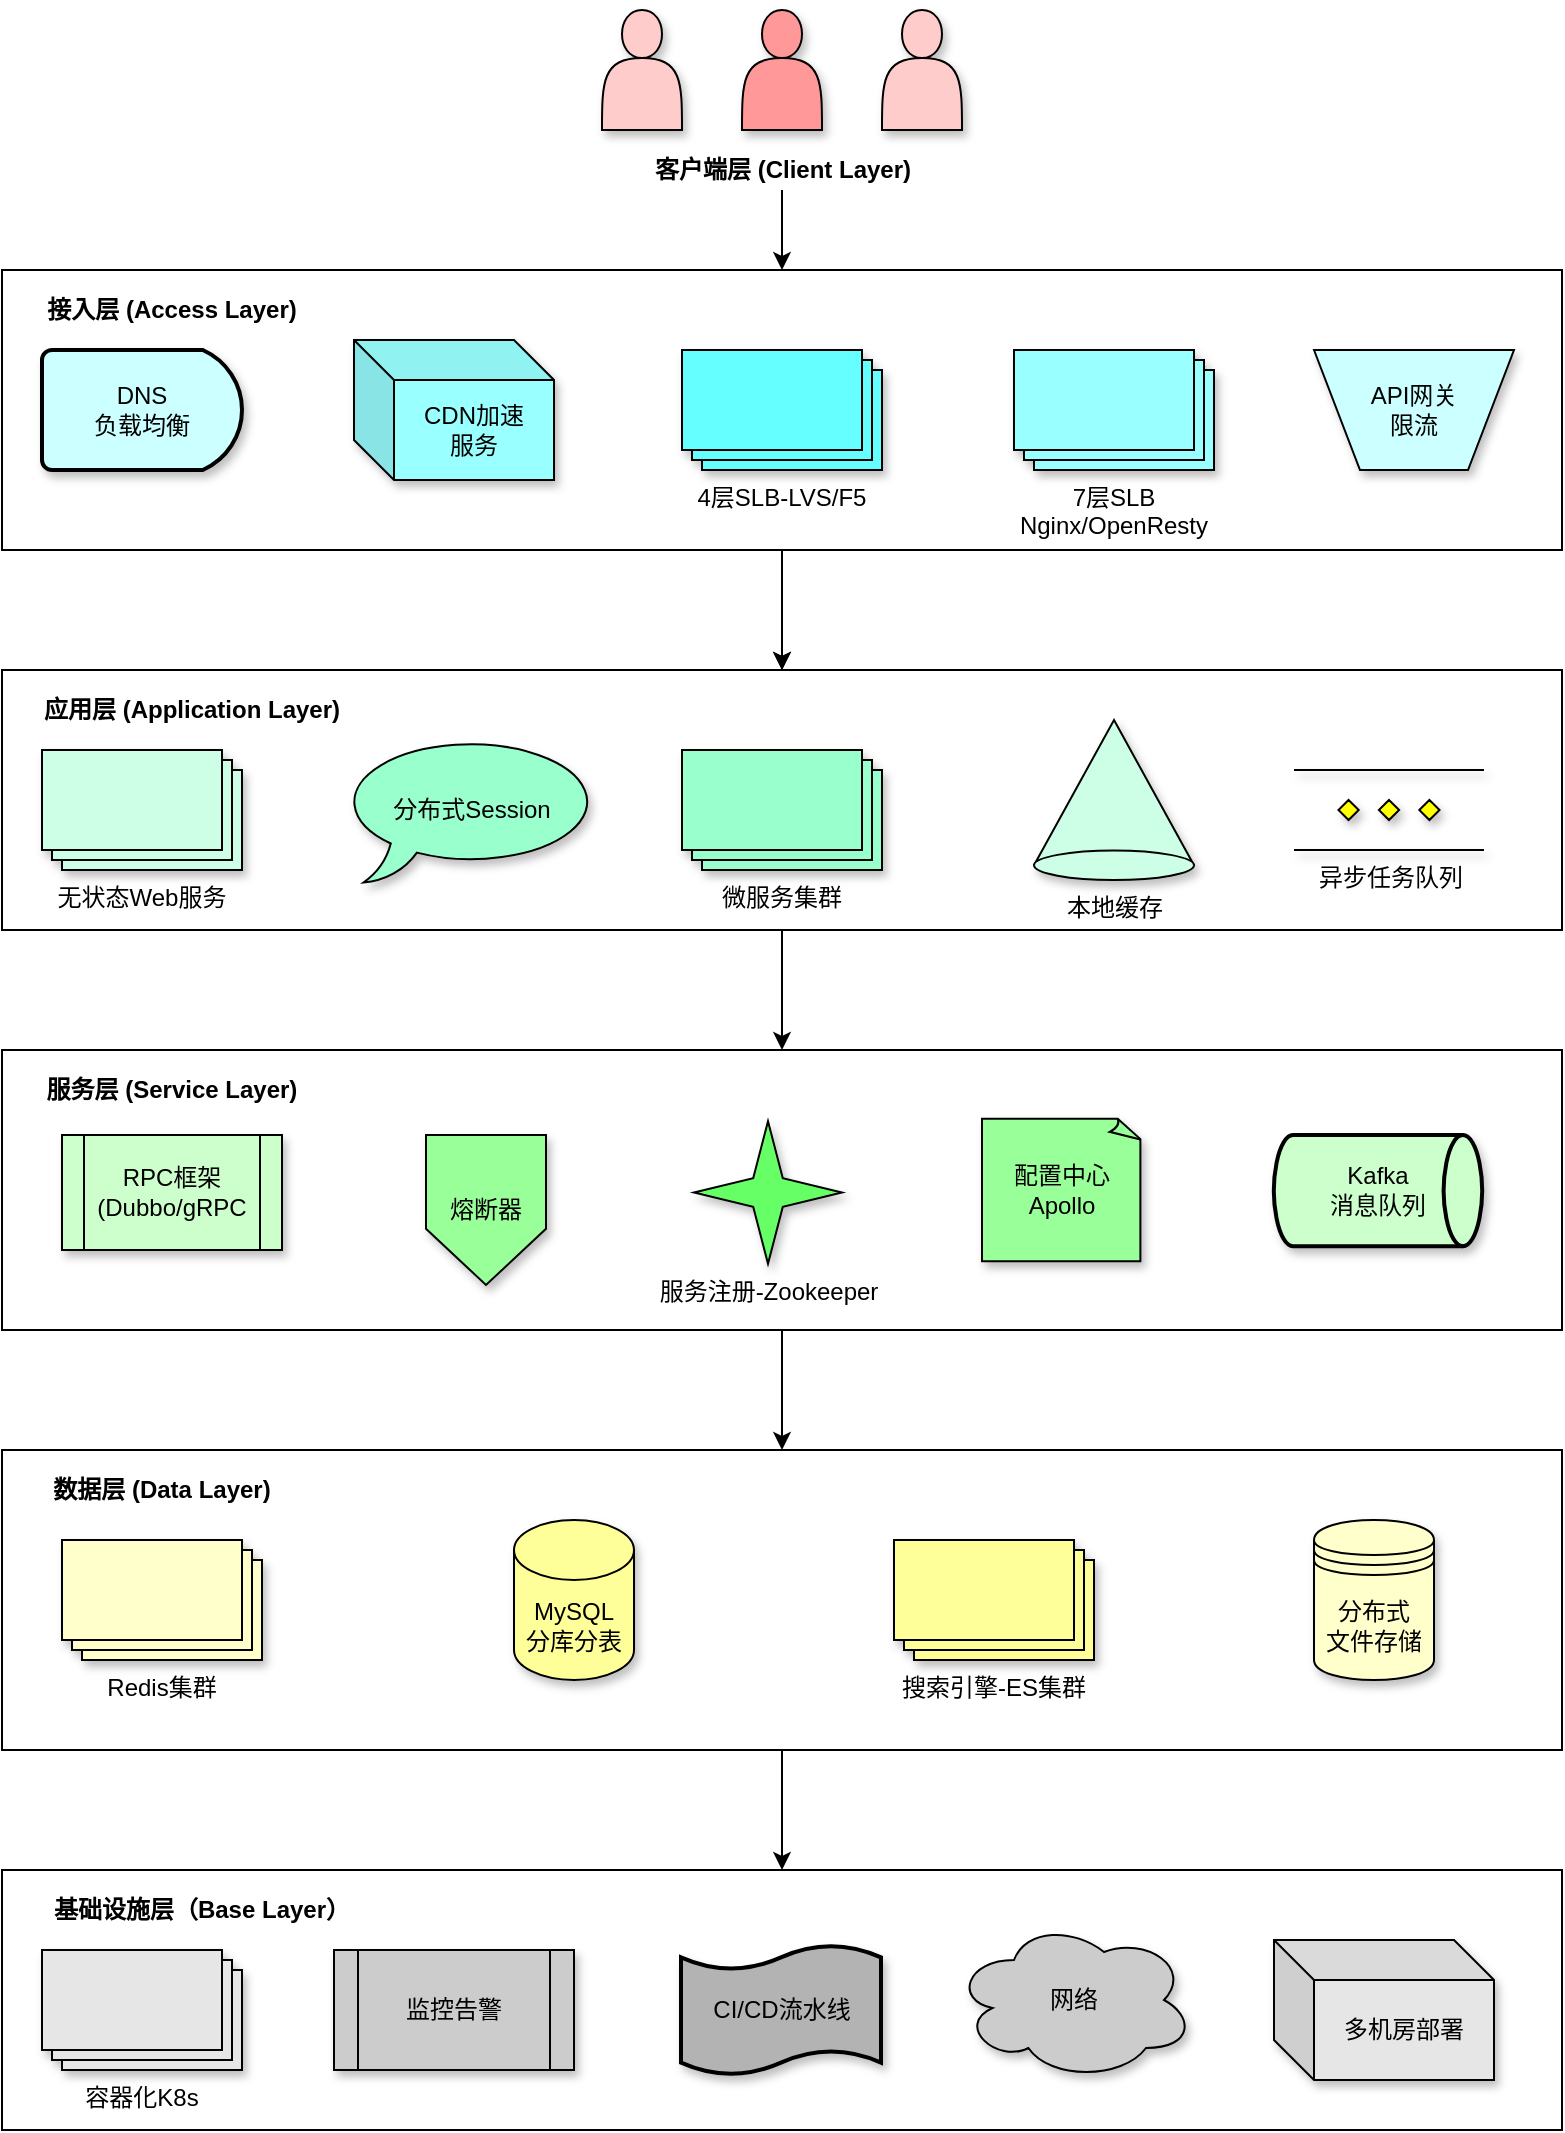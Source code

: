 <mxfile version="28.0.7">
  <diagram name="第 1 页" id="P3gRC8_A3UrOJRgZvE9z">
    <mxGraphModel dx="2712" dy="1319" grid="1" gridSize="10" guides="1" tooltips="1" connect="1" arrows="1" fold="1" page="1" pageScale="1" pageWidth="827" pageHeight="1169" math="0" shadow="0">
      <root>
        <mxCell id="0" />
        <mxCell id="1" parent="0" />
        <mxCell id="5bmjGJW-6Xc3s-OgvxNP-55" value="" style="group" parent="1" vertex="1" connectable="0">
          <mxGeometry x="324" y="50" width="180" height="90" as="geometry" />
        </mxCell>
        <mxCell id="5bmjGJW-6Xc3s-OgvxNP-53" value="&lt;b&gt;客户端层 (Client Layer)&lt;/b&gt;" style="text;strokeColor=none;align=center;fillColor=none;html=1;verticalAlign=middle;whiteSpace=wrap;rounded=0;" parent="5bmjGJW-6Xc3s-OgvxNP-55" vertex="1">
          <mxGeometry x="22.5" y="70" width="135" height="20" as="geometry" />
        </mxCell>
        <mxCell id="5bmjGJW-6Xc3s-OgvxNP-49" value="" style="shape=actor;whiteSpace=wrap;html=1;fillColor=#FFCCCC;shadow=1;" parent="5bmjGJW-6Xc3s-OgvxNP-55" vertex="1">
          <mxGeometry width="40" height="60" as="geometry" />
        </mxCell>
        <mxCell id="5bmjGJW-6Xc3s-OgvxNP-50" value="" style="shape=actor;whiteSpace=wrap;html=1;fillColor=#FF9999;shadow=1;" parent="5bmjGJW-6Xc3s-OgvxNP-55" vertex="1">
          <mxGeometry x="70" width="40" height="60" as="geometry" />
        </mxCell>
        <mxCell id="5bmjGJW-6Xc3s-OgvxNP-51" value="" style="shape=actor;whiteSpace=wrap;html=1;fillColor=#FFCCCC;shadow=1;" parent="5bmjGJW-6Xc3s-OgvxNP-55" vertex="1">
          <mxGeometry x="140" width="40" height="60" as="geometry" />
        </mxCell>
        <mxCell id="5bmjGJW-6Xc3s-OgvxNP-76" value="" style="group" parent="1" vertex="1" connectable="0">
          <mxGeometry x="24" y="570" width="780" height="140" as="geometry" />
        </mxCell>
        <mxCell id="5bmjGJW-6Xc3s-OgvxNP-70" value="" style="rounded=0;whiteSpace=wrap;html=1;" parent="5bmjGJW-6Xc3s-OgvxNP-76" vertex="1">
          <mxGeometry width="780" height="140" as="geometry" />
        </mxCell>
        <mxCell id="5bmjGJW-6Xc3s-OgvxNP-27" value="&lt;b&gt;服务层 (Service Layer)&lt;/b&gt;" style="text;strokeColor=none;align=center;fillColor=none;html=1;verticalAlign=middle;whiteSpace=wrap;rounded=0;" parent="5bmjGJW-6Xc3s-OgvxNP-76" vertex="1">
          <mxGeometry x="20" y="10" width="130" height="20" as="geometry" />
        </mxCell>
        <mxCell id="5bmjGJW-6Xc3s-OgvxNP-23" value="RPC框架&lt;br&gt;(Dubbo/gRPC" style="shape=process;whiteSpace=wrap;html=1;backgroundOutline=1;fillColor=#CCFFCC;shadow=1;" parent="5bmjGJW-6Xc3s-OgvxNP-76" vertex="1">
          <mxGeometry x="30" y="42.5" width="110" height="57.5" as="geometry" />
        </mxCell>
        <mxCell id="5bmjGJW-6Xc3s-OgvxNP-25" value="熔断器" style="shape=offPageConnector;whiteSpace=wrap;html=1;fillColor=#99FF99;shadow=1;" parent="5bmjGJW-6Xc3s-OgvxNP-76" vertex="1">
          <mxGeometry x="212" y="42.5" width="60" height="75" as="geometry" />
        </mxCell>
        <mxCell id="5bmjGJW-6Xc3s-OgvxNP-57" value="配置中心&lt;br&gt;Apollo" style="whiteSpace=wrap;html=1;shape=mxgraph.basic.document;fillColor=#99FF99;shadow=1;" parent="5bmjGJW-6Xc3s-OgvxNP-76" vertex="1">
          <mxGeometry x="490" y="34.37" width="80" height="71.25" as="geometry" />
        </mxCell>
        <mxCell id="UVUFMQYEo8M_Fd0JZdPp-11" value="服务注册-Zookeeper" style="verticalLabelPosition=bottom;verticalAlign=top;html=1;shape=mxgraph.basic.4_point_star_2;dx=0.8;fillColor=#66FF66;shadow=1;" parent="5bmjGJW-6Xc3s-OgvxNP-76" vertex="1">
          <mxGeometry x="346" y="35.62" width="74" height="71.26" as="geometry" />
        </mxCell>
        <mxCell id="UVUFMQYEo8M_Fd0JZdPp-17" value="Kafka&lt;br&gt;消息队列" style="strokeWidth=2;html=1;shape=mxgraph.flowchart.direct_data;whiteSpace=wrap;fillColor=#CCFFCC;shadow=1;" parent="5bmjGJW-6Xc3s-OgvxNP-76" vertex="1">
          <mxGeometry x="636" y="42.5" width="104" height="55.63" as="geometry" />
        </mxCell>
        <mxCell id="5bmjGJW-6Xc3s-OgvxNP-77" value="" style="group" parent="1" vertex="1" connectable="0">
          <mxGeometry x="24" y="770" width="780" height="150" as="geometry" />
        </mxCell>
        <mxCell id="5bmjGJW-6Xc3s-OgvxNP-71" value="" style="rounded=0;whiteSpace=wrap;html=1;" parent="5bmjGJW-6Xc3s-OgvxNP-77" vertex="1">
          <mxGeometry width="780" height="150" as="geometry" />
        </mxCell>
        <mxCell id="5bmjGJW-6Xc3s-OgvxNP-15" value="&lt;b&gt;数据层 (Data Layer)&lt;/b&gt;" style="text;strokeColor=none;align=center;fillColor=none;html=1;verticalAlign=middle;whiteSpace=wrap;rounded=0;" parent="5bmjGJW-6Xc3s-OgvxNP-77" vertex="1">
          <mxGeometry x="20" y="10" width="120" height="20" as="geometry" />
        </mxCell>
        <mxCell id="5bmjGJW-6Xc3s-OgvxNP-9" value="Redis集群" style="verticalLabelPosition=bottom;verticalAlign=top;html=1;shape=mxgraph.basic.layered_rect;dx=10;outlineConnect=0;whiteSpace=wrap;fillColor=#FFFFCC;shadow=1;" parent="5bmjGJW-6Xc3s-OgvxNP-77" vertex="1">
          <mxGeometry x="30" y="45" width="100" height="60" as="geometry" />
        </mxCell>
        <mxCell id="5bmjGJW-6Xc3s-OgvxNP-11" value="MySQL&lt;br&gt;分库分表" style="shape=cylinder3;whiteSpace=wrap;html=1;boundedLbl=1;backgroundOutline=1;size=15;fillColor=#FFFF99;shadow=1;" parent="5bmjGJW-6Xc3s-OgvxNP-77" vertex="1">
          <mxGeometry x="256" y="35" width="60" height="80" as="geometry" />
        </mxCell>
        <mxCell id="5bmjGJW-6Xc3s-OgvxNP-12" value="搜索引擎-ES集群" style="verticalLabelPosition=bottom;verticalAlign=top;html=1;shape=mxgraph.basic.layered_rect;dx=10;outlineConnect=0;whiteSpace=wrap;fillColor=#FFFF99;shadow=1;" parent="5bmjGJW-6Xc3s-OgvxNP-77" vertex="1">
          <mxGeometry x="446" y="45" width="100" height="60" as="geometry" />
        </mxCell>
        <mxCell id="5bmjGJW-6Xc3s-OgvxNP-13" value="分布式&lt;br&gt;文件存储" style="shape=datastore;whiteSpace=wrap;html=1;fillColor=#FFFFCC;shadow=1;" parent="5bmjGJW-6Xc3s-OgvxNP-77" vertex="1">
          <mxGeometry x="656" y="35" width="60" height="80" as="geometry" />
        </mxCell>
        <mxCell id="5bmjGJW-6Xc3s-OgvxNP-78" value="" style="group" parent="1" vertex="1" connectable="0">
          <mxGeometry x="24" y="980" width="780" height="130" as="geometry" />
        </mxCell>
        <mxCell id="5bmjGJW-6Xc3s-OgvxNP-72" value="" style="rounded=0;whiteSpace=wrap;html=1;" parent="5bmjGJW-6Xc3s-OgvxNP-78" vertex="1">
          <mxGeometry width="780" height="130" as="geometry" />
        </mxCell>
        <mxCell id="5bmjGJW-6Xc3s-OgvxNP-7" value="&lt;b&gt;基础设施层（Base Layer）&lt;/b&gt;" style="text;strokeColor=none;align=center;fillColor=none;html=1;verticalAlign=middle;whiteSpace=wrap;rounded=0;" parent="5bmjGJW-6Xc3s-OgvxNP-78" vertex="1">
          <mxGeometry x="20" y="10" width="160" height="20" as="geometry" />
        </mxCell>
        <mxCell id="5bmjGJW-6Xc3s-OgvxNP-1" value="容器化K8s" style="verticalLabelPosition=bottom;verticalAlign=top;html=1;shape=mxgraph.basic.layered_rect;dx=10;outlineConnect=0;whiteSpace=wrap;fillColor=#E6E6E6;shadow=1;" parent="5bmjGJW-6Xc3s-OgvxNP-78" vertex="1">
          <mxGeometry x="20" y="40" width="100" height="60" as="geometry" />
        </mxCell>
        <mxCell id="5bmjGJW-6Xc3s-OgvxNP-2" value="监控告警" style="shape=process;whiteSpace=wrap;html=1;backgroundOutline=1;fillColor=#CCCCCC;shadow=1;" parent="5bmjGJW-6Xc3s-OgvxNP-78" vertex="1">
          <mxGeometry x="166" y="40" width="120" height="60" as="geometry" />
        </mxCell>
        <mxCell id="5bmjGJW-6Xc3s-OgvxNP-5" value="多机房部署" style="shape=cube;whiteSpace=wrap;html=1;boundedLbl=1;backgroundOutline=1;darkOpacity=0.05;darkOpacity2=0.1;fillColor=#E6E6E6;shadow=1;" parent="5bmjGJW-6Xc3s-OgvxNP-78" vertex="1">
          <mxGeometry x="636" y="35" width="110" height="70" as="geometry" />
        </mxCell>
        <mxCell id="UVUFMQYEo8M_Fd0JZdPp-14" value="CI/CD流水线" style="shape=tape;whiteSpace=wrap;html=1;strokeWidth=2;size=0.19;fillColor=#B3B3B3;shadow=1;" parent="5bmjGJW-6Xc3s-OgvxNP-78" vertex="1">
          <mxGeometry x="339.5" y="37.5" width="100" height="65" as="geometry" />
        </mxCell>
        <mxCell id="oZDxiSFYrRcqdjJSkh4N-1" value="网络" style="ellipse;shape=cloud;whiteSpace=wrap;html=1;fillColor=#CCCCCC;shadow=1;" vertex="1" parent="5bmjGJW-6Xc3s-OgvxNP-78">
          <mxGeometry x="476" y="25" width="120" height="80" as="geometry" />
        </mxCell>
        <mxCell id="5bmjGJW-6Xc3s-OgvxNP-80" style="edgeStyle=orthogonalEdgeStyle;rounded=0;orthogonalLoop=1;jettySize=auto;html=1;entryX=0.5;entryY=0;entryDx=0;entryDy=0;" parent="1" source="5bmjGJW-6Xc3s-OgvxNP-66" target="5bmjGJW-6Xc3s-OgvxNP-68" edge="1">
          <mxGeometry relative="1" as="geometry" />
        </mxCell>
        <mxCell id="5bmjGJW-6Xc3s-OgvxNP-81" style="edgeStyle=orthogonalEdgeStyle;rounded=0;orthogonalLoop=1;jettySize=auto;html=1;entryX=0.5;entryY=0;entryDx=0;entryDy=0;" parent="1" source="5bmjGJW-6Xc3s-OgvxNP-68" target="5bmjGJW-6Xc3s-OgvxNP-70" edge="1">
          <mxGeometry relative="1" as="geometry" />
        </mxCell>
        <mxCell id="5bmjGJW-6Xc3s-OgvxNP-82" style="edgeStyle=orthogonalEdgeStyle;rounded=0;orthogonalLoop=1;jettySize=auto;html=1;entryX=0.5;entryY=0;entryDx=0;entryDy=0;" parent="1" source="5bmjGJW-6Xc3s-OgvxNP-70" target="5bmjGJW-6Xc3s-OgvxNP-71" edge="1">
          <mxGeometry relative="1" as="geometry" />
        </mxCell>
        <mxCell id="5bmjGJW-6Xc3s-OgvxNP-83" style="edgeStyle=orthogonalEdgeStyle;rounded=0;orthogonalLoop=1;jettySize=auto;html=1;entryX=0.5;entryY=0;entryDx=0;entryDy=0;" parent="1" source="5bmjGJW-6Xc3s-OgvxNP-71" target="5bmjGJW-6Xc3s-OgvxNP-72" edge="1">
          <mxGeometry relative="1" as="geometry" />
        </mxCell>
        <mxCell id="5bmjGJW-6Xc3s-OgvxNP-84" style="edgeStyle=orthogonalEdgeStyle;rounded=0;orthogonalLoop=1;jettySize=auto;html=1;entryX=0.5;entryY=0;entryDx=0;entryDy=0;" parent="1" source="5bmjGJW-6Xc3s-OgvxNP-53" target="5bmjGJW-6Xc3s-OgvxNP-66" edge="1">
          <mxGeometry relative="1" as="geometry" />
        </mxCell>
        <mxCell id="5bmjGJW-6Xc3s-OgvxNP-66" value="" style="rounded=0;whiteSpace=wrap;html=1;" parent="1" vertex="1">
          <mxGeometry x="24" y="180" width="780" height="140" as="geometry" />
        </mxCell>
        <mxCell id="5bmjGJW-6Xc3s-OgvxNP-47" value="&lt;b&gt;接入层 (Access Layer)&lt;/b&gt;" style="text;strokeColor=none;align=center;fillColor=none;html=1;verticalAlign=middle;whiteSpace=wrap;rounded=0;" parent="1" vertex="1">
          <mxGeometry x="44" y="190" width="130" height="20" as="geometry" />
        </mxCell>
        <mxCell id="5bmjGJW-6Xc3s-OgvxNP-40" value="DNS&lt;br&gt;负载均衡" style="strokeWidth=2;html=1;shape=mxgraph.flowchart.delay;whiteSpace=wrap;fillColor=#CCFFFF;shadow=1;" parent="1" vertex="1">
          <mxGeometry x="44" y="220" width="100" height="60" as="geometry" />
        </mxCell>
        <mxCell id="5bmjGJW-6Xc3s-OgvxNP-41" value="CDN加速&lt;br&gt;服务" style="shape=cube;whiteSpace=wrap;html=1;boundedLbl=1;backgroundOutline=1;darkOpacity=0.05;darkOpacity2=0.1;fillColor=#99FFFF;shadow=1;" parent="1" vertex="1">
          <mxGeometry x="200" y="215" width="100" height="70" as="geometry" />
        </mxCell>
        <mxCell id="UVUFMQYEo8M_Fd0JZdPp-2" value="" style="edgeStyle=orthogonalEdgeStyle;rounded=0;orthogonalLoop=1;jettySize=auto;html=1;exitX=0.5;exitY=1;exitDx=0;exitDy=0;" parent="1" source="5bmjGJW-6Xc3s-OgvxNP-66" target="5bmjGJW-6Xc3s-OgvxNP-68" edge="1">
          <mxGeometry relative="1" as="geometry" />
        </mxCell>
        <mxCell id="5bmjGJW-6Xc3s-OgvxNP-42" value="4层SLB-LVS/F5" style="verticalLabelPosition=bottom;verticalAlign=top;html=1;shape=mxgraph.basic.layered_rect;dx=10;outlineConnect=0;whiteSpace=wrap;fillColor=#66FFFF;shadow=1;" parent="1" vertex="1">
          <mxGeometry x="364" y="220" width="100" height="60" as="geometry" />
        </mxCell>
        <mxCell id="5bmjGJW-6Xc3s-OgvxNP-43" value="7层SLB Nginx/OpenResty" style="verticalLabelPosition=bottom;verticalAlign=top;html=1;shape=mxgraph.basic.layered_rect;dx=10;outlineConnect=0;whiteSpace=wrap;shadow=1;fillColor=#99FFFF;" parent="1" vertex="1">
          <mxGeometry x="530" y="220" width="100" height="60" as="geometry" />
        </mxCell>
        <mxCell id="5bmjGJW-6Xc3s-OgvxNP-68" value="" style="rounded=0;whiteSpace=wrap;html=1;" parent="1" vertex="1">
          <mxGeometry x="24" y="380" width="780" height="130" as="geometry" />
        </mxCell>
        <mxCell id="5bmjGJW-6Xc3s-OgvxNP-37" value="&lt;b&gt;应用层 (Application Layer)&lt;/b&gt;" style="text;strokeColor=none;align=center;fillColor=none;html=1;verticalAlign=middle;whiteSpace=wrap;rounded=0;" parent="1" vertex="1">
          <mxGeometry x="44" y="390" width="150" height="20" as="geometry" />
        </mxCell>
        <mxCell id="5bmjGJW-6Xc3s-OgvxNP-29" value="无状态Web服务" style="verticalLabelPosition=bottom;verticalAlign=top;html=1;shape=mxgraph.basic.layered_rect;dx=10;outlineConnect=0;whiteSpace=wrap;fillColor=#CCFFE6;shadow=1;" parent="1" vertex="1">
          <mxGeometry x="44" y="420" width="100" height="60" as="geometry" />
        </mxCell>
        <mxCell id="UVUFMQYEo8M_Fd0JZdPp-6" value="微服务集群" style="verticalLabelPosition=bottom;verticalAlign=top;html=1;shape=mxgraph.basic.layered_rect;dx=10;outlineConnect=0;whiteSpace=wrap;fillColor=#99FFCC;shadow=1;" parent="1" vertex="1">
          <mxGeometry x="364" y="420" width="100" height="60" as="geometry" />
        </mxCell>
        <mxCell id="UVUFMQYEo8M_Fd0JZdPp-7" value="异步任务队列" style="verticalLabelPosition=bottom;verticalAlign=top;html=1;shape=mxgraph.flowchart.parallel_mode;pointerEvents=1;fillColor=#CCFFE6;shadow=1;" parent="1" vertex="1">
          <mxGeometry x="670" y="430" width="95" height="40" as="geometry" />
        </mxCell>
        <mxCell id="UVUFMQYEo8M_Fd0JZdPp-9" value="分布式Session" style="whiteSpace=wrap;html=1;shape=mxgraph.basic.oval_callout;fillColor=#99FFCC;shadow=1;" parent="1" vertex="1">
          <mxGeometry x="194" y="413.75" width="130" height="72.5" as="geometry" />
        </mxCell>
        <mxCell id="UVUFMQYEo8M_Fd0JZdPp-15" value="本地缓存" style="verticalLabelPosition=bottom;verticalAlign=top;html=1;shape=mxgraph.basic.cone;fillColor=#CCFFE6;shadow=1;" parent="1" vertex="1">
          <mxGeometry x="540" y="405" width="80" height="80" as="geometry" />
        </mxCell>
        <mxCell id="UVUFMQYEo8M_Fd0JZdPp-16" value="API网关&lt;br&gt;限流" style="verticalLabelPosition=middle;verticalAlign=middle;html=1;shape=trapezoid;perimeter=trapezoidPerimeter;whiteSpace=wrap;size=0.23;arcSize=10;flipV=1;labelPosition=center;align=center;fillColor=#CCFFFF;shadow=1;" parent="1" vertex="1">
          <mxGeometry x="680" y="220" width="100" height="60" as="geometry" />
        </mxCell>
      </root>
    </mxGraphModel>
  </diagram>
</mxfile>
